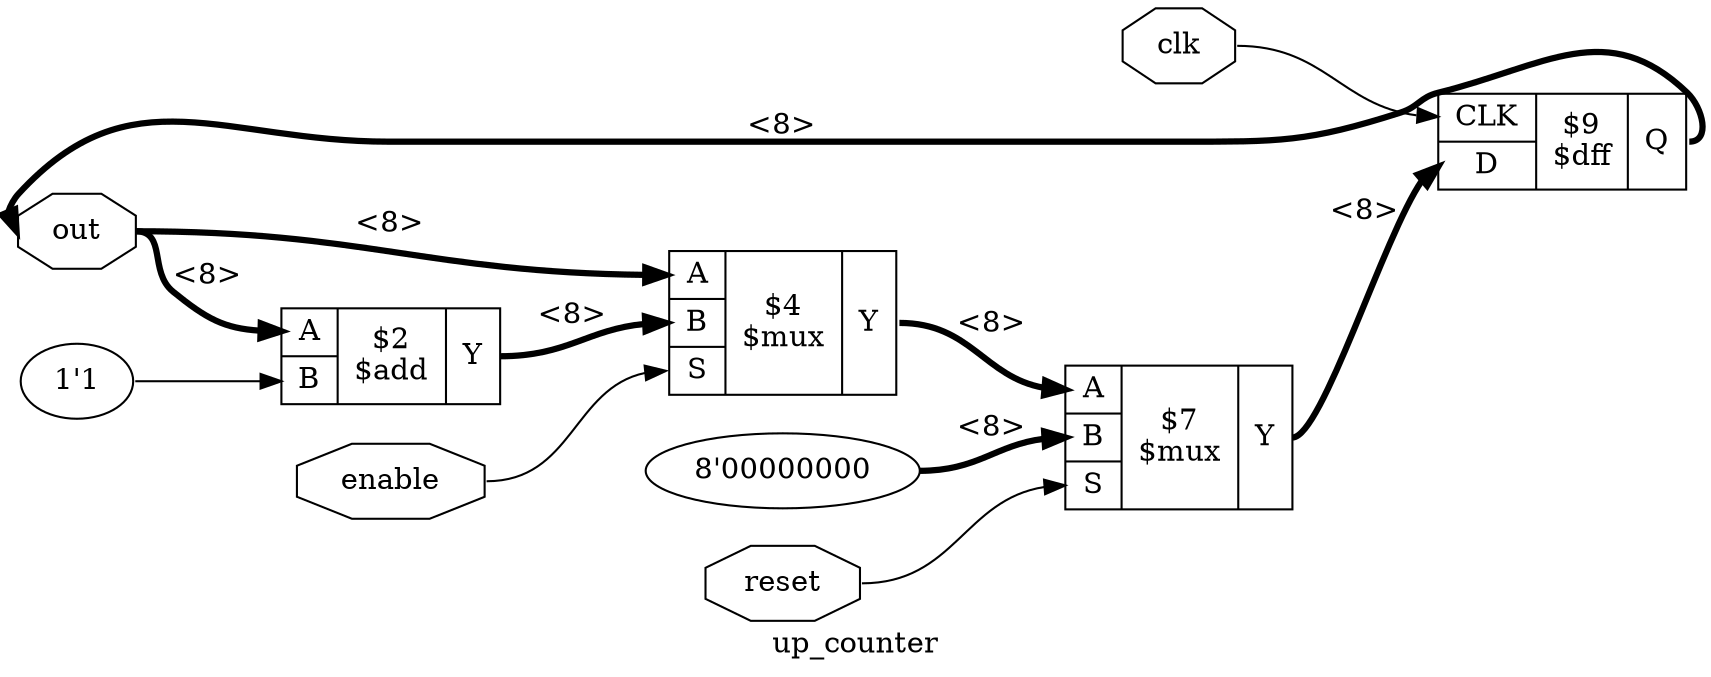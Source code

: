 digraph "up_counter" {
label="up_counter";
rankdir="LR";
remincross=true;
n2 [ shape=octagon, label="out", color="black", fontcolor="black" ];
n3 [ shape=octagon, label="enable", color="black", fontcolor="black" ];
n4 [ shape=octagon, label="clk", color="black", fontcolor="black" ];
n5 [ shape=octagon, label="reset", color="black", fontcolor="black" ];
v0 [ label="1'1" ];
c12 [ shape=record, label="{{<p9> A|<p10> B}|$2\n$add|{<p11> Y}}" ];
c14 [ shape=record, label="{{<p9> A|<p10> B|<p13> S}|$4\n$mux|{<p11> Y}}" ];
v1 [ label="8'00000000" ];
c15 [ shape=record, label="{{<p9> A|<p10> B|<p13> S}|$7\n$mux|{<p11> Y}}" ];
c19 [ shape=record, label="{{<p16> CLK|<p17> D}|$9\n$dff|{<p18> Q}}" ];
c19:p18:e -> n2:w [color="black", style="setlinewidth(3)", label="<8>"];
n2:e -> c12:p9:w [color="black", style="setlinewidth(3)", label="<8>"];
n2:e -> c14:p9:w [color="black", style="setlinewidth(3)", label="<8>"];
n3:e -> c14:p13:w [color="black", label=""];
n4:e -> c19:p16:w [color="black", label=""];
n5:e -> c15:p13:w [color="black", label=""];
c15:p11:e -> c19:p17:w [color="black", style="setlinewidth(3)", label="<8>"];
c12:p11:e -> c14:p10:w [color="black", style="setlinewidth(3)", label="<8>"];
c14:p11:e -> c15:p9:w [color="black", style="setlinewidth(3)", label="<8>"];
v0:e -> c12:p10:w [color="black", label=""];
v1:e -> c15:p10:w [color="black", style="setlinewidth(3)", label="<8>"];
}
